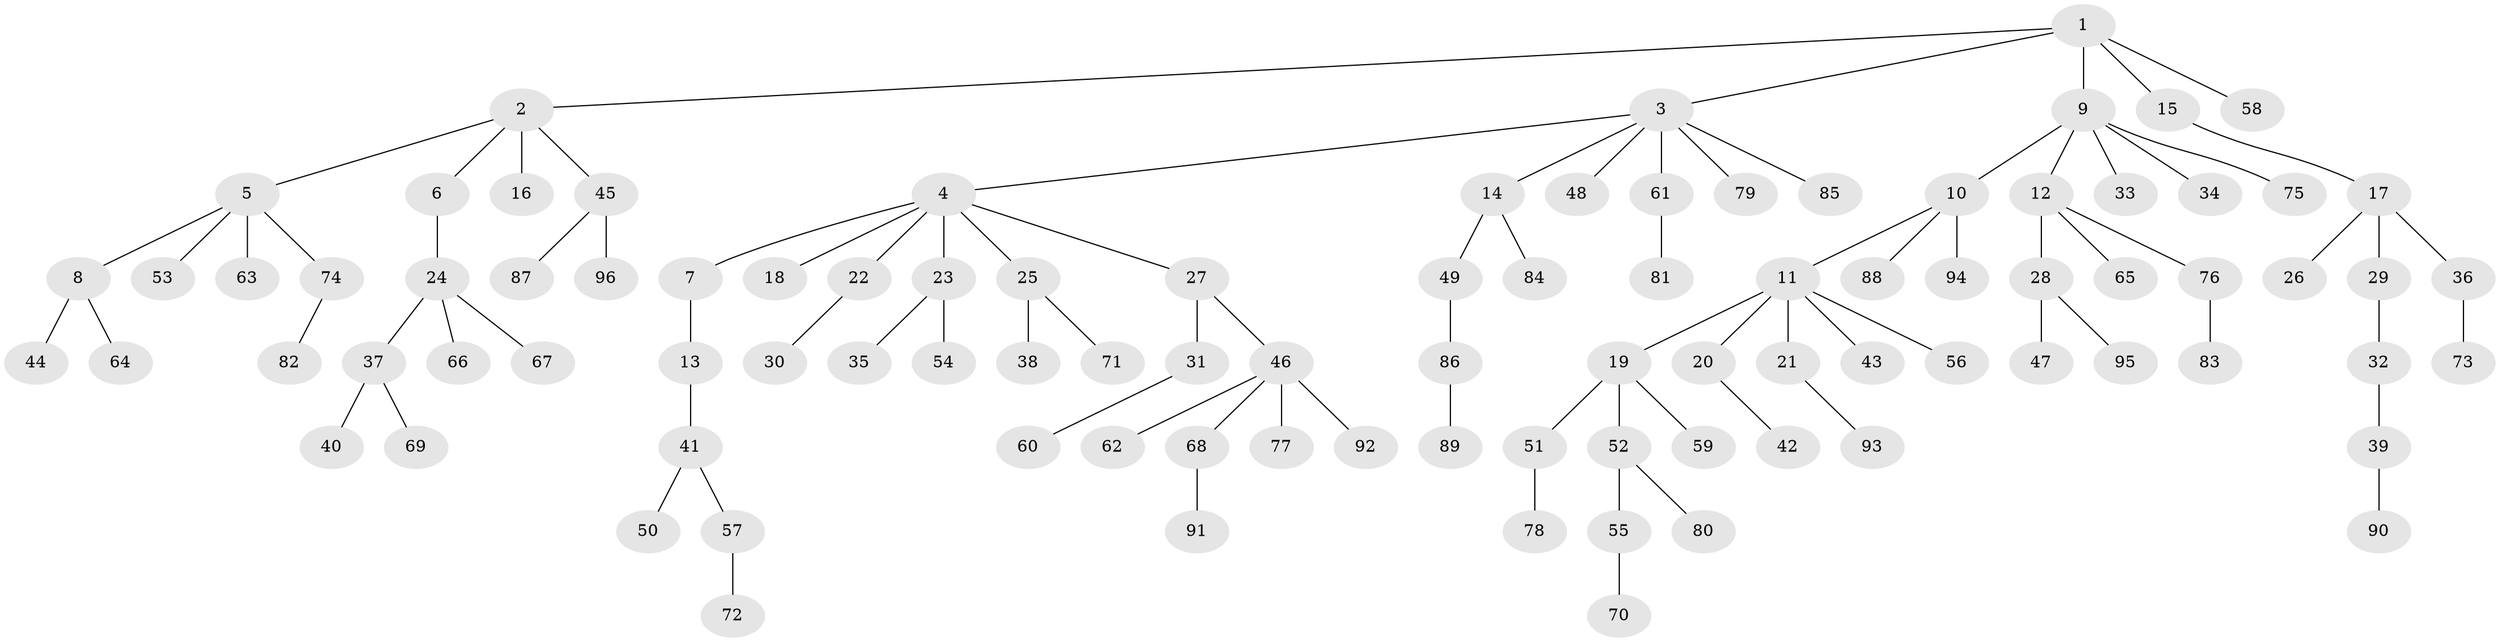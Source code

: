 // Generated by graph-tools (version 1.1) at 2025/15/03/09/25 04:15:40]
// undirected, 96 vertices, 95 edges
graph export_dot {
graph [start="1"]
  node [color=gray90,style=filled];
  1;
  2;
  3;
  4;
  5;
  6;
  7;
  8;
  9;
  10;
  11;
  12;
  13;
  14;
  15;
  16;
  17;
  18;
  19;
  20;
  21;
  22;
  23;
  24;
  25;
  26;
  27;
  28;
  29;
  30;
  31;
  32;
  33;
  34;
  35;
  36;
  37;
  38;
  39;
  40;
  41;
  42;
  43;
  44;
  45;
  46;
  47;
  48;
  49;
  50;
  51;
  52;
  53;
  54;
  55;
  56;
  57;
  58;
  59;
  60;
  61;
  62;
  63;
  64;
  65;
  66;
  67;
  68;
  69;
  70;
  71;
  72;
  73;
  74;
  75;
  76;
  77;
  78;
  79;
  80;
  81;
  82;
  83;
  84;
  85;
  86;
  87;
  88;
  89;
  90;
  91;
  92;
  93;
  94;
  95;
  96;
  1 -- 2;
  1 -- 3;
  1 -- 9;
  1 -- 15;
  1 -- 58;
  2 -- 5;
  2 -- 6;
  2 -- 16;
  2 -- 45;
  3 -- 4;
  3 -- 14;
  3 -- 48;
  3 -- 61;
  3 -- 79;
  3 -- 85;
  4 -- 7;
  4 -- 18;
  4 -- 22;
  4 -- 23;
  4 -- 25;
  4 -- 27;
  5 -- 8;
  5 -- 53;
  5 -- 63;
  5 -- 74;
  6 -- 24;
  7 -- 13;
  8 -- 44;
  8 -- 64;
  9 -- 10;
  9 -- 12;
  9 -- 33;
  9 -- 34;
  9 -- 75;
  10 -- 11;
  10 -- 88;
  10 -- 94;
  11 -- 19;
  11 -- 20;
  11 -- 21;
  11 -- 43;
  11 -- 56;
  12 -- 28;
  12 -- 65;
  12 -- 76;
  13 -- 41;
  14 -- 49;
  14 -- 84;
  15 -- 17;
  17 -- 26;
  17 -- 29;
  17 -- 36;
  19 -- 51;
  19 -- 52;
  19 -- 59;
  20 -- 42;
  21 -- 93;
  22 -- 30;
  23 -- 35;
  23 -- 54;
  24 -- 37;
  24 -- 66;
  24 -- 67;
  25 -- 38;
  25 -- 71;
  27 -- 31;
  27 -- 46;
  28 -- 47;
  28 -- 95;
  29 -- 32;
  31 -- 60;
  32 -- 39;
  36 -- 73;
  37 -- 40;
  37 -- 69;
  39 -- 90;
  41 -- 50;
  41 -- 57;
  45 -- 87;
  45 -- 96;
  46 -- 62;
  46 -- 68;
  46 -- 77;
  46 -- 92;
  49 -- 86;
  51 -- 78;
  52 -- 55;
  52 -- 80;
  55 -- 70;
  57 -- 72;
  61 -- 81;
  68 -- 91;
  74 -- 82;
  76 -- 83;
  86 -- 89;
}
